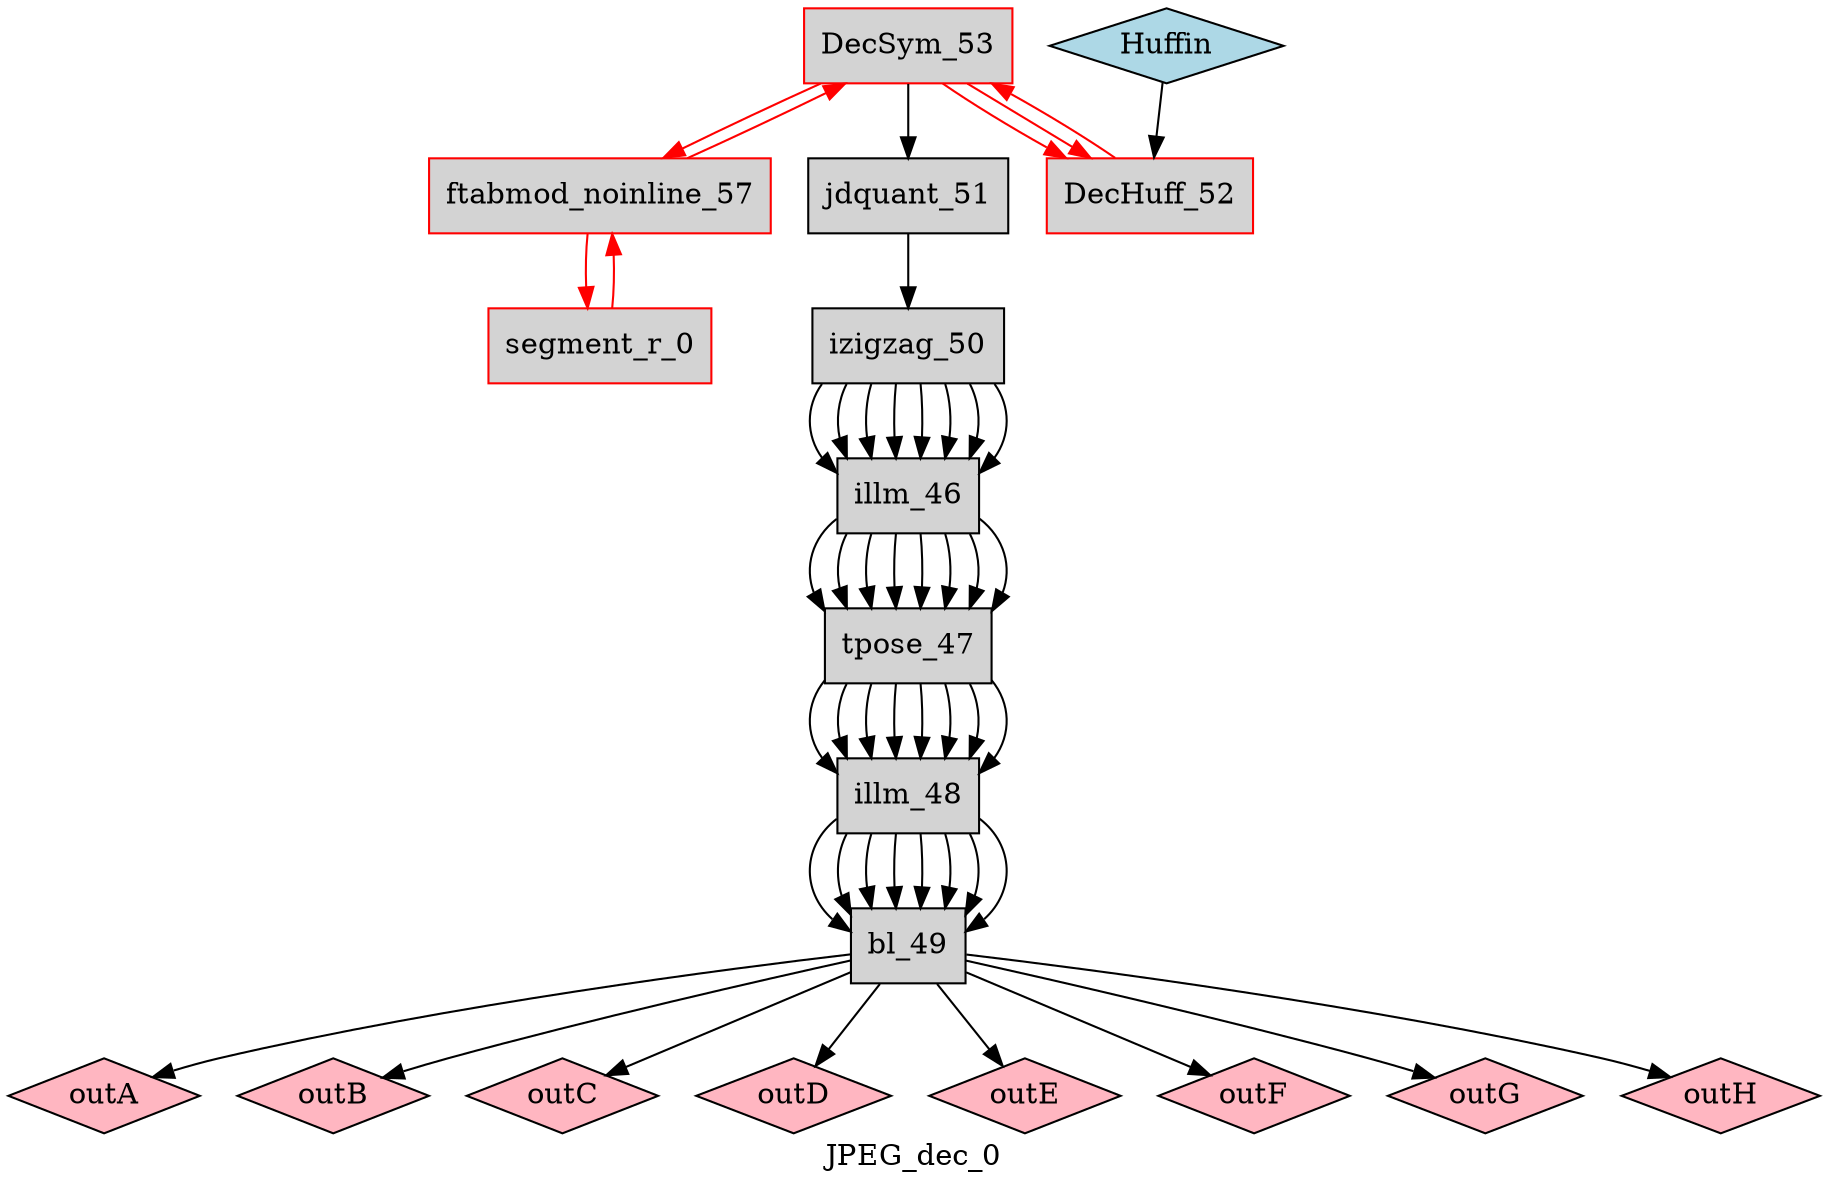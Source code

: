 # Page DFG for JPEG_dec_0
# Emitted by ../../../tdfc version 1.159, Tue Jun 21 16:18:54 2005

digraph JPEG_dec_0 {
  graph [label="JPEG_dec_0"];
  bl_49 [shape="box", style="filled", fillcolor="lightgrey"];
  illm_48 [shape="box", style="filled", fillcolor="lightgrey"];
  tpose_47 [shape="box", style="filled", fillcolor="lightgrey"];
  illm_46 [shape="box", style="filled", fillcolor="lightgrey"];
  izigzag_50 [shape="box", style="filled", fillcolor="lightgrey"];
  jdquant_51 [shape="box", style="filled", fillcolor="lightgrey"];
  segment_r_0 [shape="box", color="red", style="filled", fillcolor="lightgrey"];
  ftabmod_noinline_57 [shape="box", color="red", style="filled", fillcolor="lightgrey"];
  DecSym_53 [shape="box", color="red", style="filled", fillcolor="lightgrey"];
  DecHuff_52 [shape="box", color="red", style="filled", fillcolor="lightgrey"];
  outA [shape="diamond", style="filled", fillcolor="lightpink"];
  bl_49 -> outA;
  outB [shape="diamond", style="filled", fillcolor="lightpink"];
  bl_49 -> outB;
  outC [shape="diamond", style="filled", fillcolor="lightpink"];
  bl_49 -> outC;
  outD [shape="diamond", style="filled", fillcolor="lightpink"];
  bl_49 -> outD;
  outE [shape="diamond", style="filled", fillcolor="lightpink"];
  bl_49 -> outE;
  outF [shape="diamond", style="filled", fillcolor="lightpink"];
  bl_49 -> outF;
  outG [shape="diamond", style="filled", fillcolor="lightpink"];
  bl_49 -> outG;
  outH [shape="diamond", style="filled", fillcolor="lightpink"];
  bl_49 -> outH;
  illm_48 -> bl_49;
  illm_48 -> bl_49;
  illm_48 -> bl_49;
  illm_48 -> bl_49;
  illm_48 -> bl_49;
  illm_48 -> bl_49;
  illm_48 -> bl_49;
  illm_48 -> bl_49;
  tpose_47 -> illm_48;
  tpose_47 -> illm_48;
  tpose_47 -> illm_48;
  tpose_47 -> illm_48;
  tpose_47 -> illm_48;
  tpose_47 -> illm_48;
  tpose_47 -> illm_48;
  tpose_47 -> illm_48;
  illm_46 -> tpose_47;
  illm_46 -> tpose_47;
  illm_46 -> tpose_47;
  illm_46 -> tpose_47;
  illm_46 -> tpose_47;
  illm_46 -> tpose_47;
  illm_46 -> tpose_47;
  illm_46 -> tpose_47;
  izigzag_50 -> illm_46;
  izigzag_50 -> illm_46;
  izigzag_50 -> illm_46;
  izigzag_50 -> illm_46;
  izigzag_50 -> illm_46;
  izigzag_50 -> illm_46;
  izigzag_50 -> illm_46;
  izigzag_50 -> illm_46;
  jdquant_51 -> izigzag_50;
  DecSym_53 -> jdquant_51;
  segment_r_0 -> ftabmod_noinline_57 [color="red"];
  ftabmod_noinline_57 -> segment_r_0 [color="red"];
  ftabmod_noinline_57 -> DecSym_53 [color="red"];
  DecSym_53 -> ftabmod_noinline_57 [color="red"];
  DecSym_53 -> DecHuff_52 [color="red"];
  DecSym_53 -> DecHuff_52 [color="red"];
  DecHuff_52 -> DecSym_53 [color="red"];
  Huffin [shape="diamond", style="filled", fillcolor="lightblue"];
  Huffin -> DecHuff_52;
}
